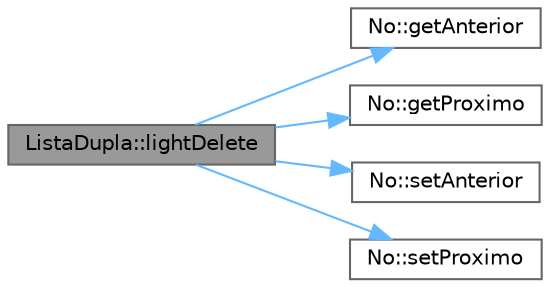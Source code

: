 digraph "ListaDupla::lightDelete"
{
 // INTERACTIVE_SVG=YES
 // LATEX_PDF_SIZE
  bgcolor="transparent";
  edge [fontname=Helvetica,fontsize=10,labelfontname=Helvetica,labelfontsize=10];
  node [fontname=Helvetica,fontsize=10,shape=box,height=0.2,width=0.4];
  rankdir="LR";
  Node1 [id="Node000001",label="ListaDupla::lightDelete",height=0.2,width=0.4,color="gray40", fillcolor="grey60", style="filled", fontcolor="black",tooltip="Remove a tarefa da lista, mas mantém o nó na lista sem referência à tarefa."];
  Node1 -> Node2 [id="edge5_Node000001_Node000002",color="steelblue1",style="solid",tooltip=" "];
  Node2 [id="Node000002",label="No::getAnterior",height=0.2,width=0.4,color="grey40", fillcolor="white", style="filled",URL="$d9/d55/class_no.html#a18866d7db046e7987120e93bf1a839d3",tooltip="Obtém o nó anterior."];
  Node1 -> Node3 [id="edge6_Node000001_Node000003",color="steelblue1",style="solid",tooltip=" "];
  Node3 [id="Node000003",label="No::getProximo",height=0.2,width=0.4,color="grey40", fillcolor="white", style="filled",URL="$d9/d55/class_no.html#a42bd9dc9c7b24743c82e89b42a1581a2",tooltip="Obtém o próximo nó."];
  Node1 -> Node4 [id="edge7_Node000001_Node000004",color="steelblue1",style="solid",tooltip=" "];
  Node4 [id="Node000004",label="No::setAnterior",height=0.2,width=0.4,color="grey40", fillcolor="white", style="filled",URL="$d9/d55/class_no.html#a337f5ed0c85f3ac6646fd8295f2017a7",tooltip="Define o nó anterior."];
  Node1 -> Node5 [id="edge8_Node000001_Node000005",color="steelblue1",style="solid",tooltip=" "];
  Node5 [id="Node000005",label="No::setProximo",height=0.2,width=0.4,color="grey40", fillcolor="white", style="filled",URL="$d9/d55/class_no.html#a1fd6922d7a6b246aa11251effaceeb7b",tooltip="Define o próximo nó."];
}
